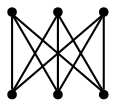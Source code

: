 graph {
  node [shape=point,comment="{\"directed\":false,\"doi\":\"10.1007/978-3-031-22203-0_22\",\"figure\":\"1 (2)\"}"]

  v0 [pos="269.6512954082425,402.4217456529283"]
  v1 [pos="394.6712116757364,502.43645290561153"]
  v2 [pos="394.6712116757364,602.4511601582949"]
  v3 [pos="394.6712116757364,402.4217456529283"]
  v4 [pos="269.6512954082425,502.43645290561153"]
  v5 [pos="269.6512954082425,602.4511601582949"]

  v0 -- v1 [id="-1",pos="269.6512954082425,402.4217456529283 394.6712116757364,502.43645290561153 394.6712116757364,502.43645290561153 394.6712116757364,502.43645290561153"]
  v0 -- v2 [id="-2",pos="269.6512954082425,402.4217456529283 394.6712116757364,602.4511601582949 394.6712116757364,602.4511601582949 394.6712116757364,602.4511601582949"]
  v0 -- v3 [id="-3",pos="269.6512954082425,402.4217456529283 394.6712116757364,402.4217456529283 394.6712116757364,402.4217456529283 394.6712116757364,402.4217456529283"]
  v4 -- v2 [id="-4",pos="269.6512954082425,502.43645290561153 394.6712116757364,602.4511601582949 394.6712116757364,602.4511601582949 394.6712116757364,602.4511601582949"]
  v5 -- v2 [id="-5",pos="269.6512954082425,602.4511601582949 394.6712116757364,602.4511601582949 394.6712116757364,602.4511601582949 394.6712116757364,602.4511601582949"]
  v5 -- v1 [id="-6",pos="269.6512954082425,602.4511601582949 394.6712116757364,502.43645290561153 394.6712116757364,502.43645290561153 394.6712116757364,502.43645290561153"]
  v5 -- v3 [id="-7",pos="269.6512954082425,602.4511601582949 394.6712116757364,402.4217456529283 394.6712116757364,402.4217456529283 394.6712116757364,402.4217456529283"]
  v4 -- v3 [id="-8",pos="269.6512954082425,502.43645290561153 394.6712116757364,402.4217456529283 394.6712116757364,402.4217456529283 394.6712116757364,402.4217456529283"]
  v4 -- v1 [id="-9",pos="269.6512954082425,502.43645290561153 394.6712116757364,502.43645290561153 394.6712116757364,502.43645290561153 394.6712116757364,502.43645290561153"]
}